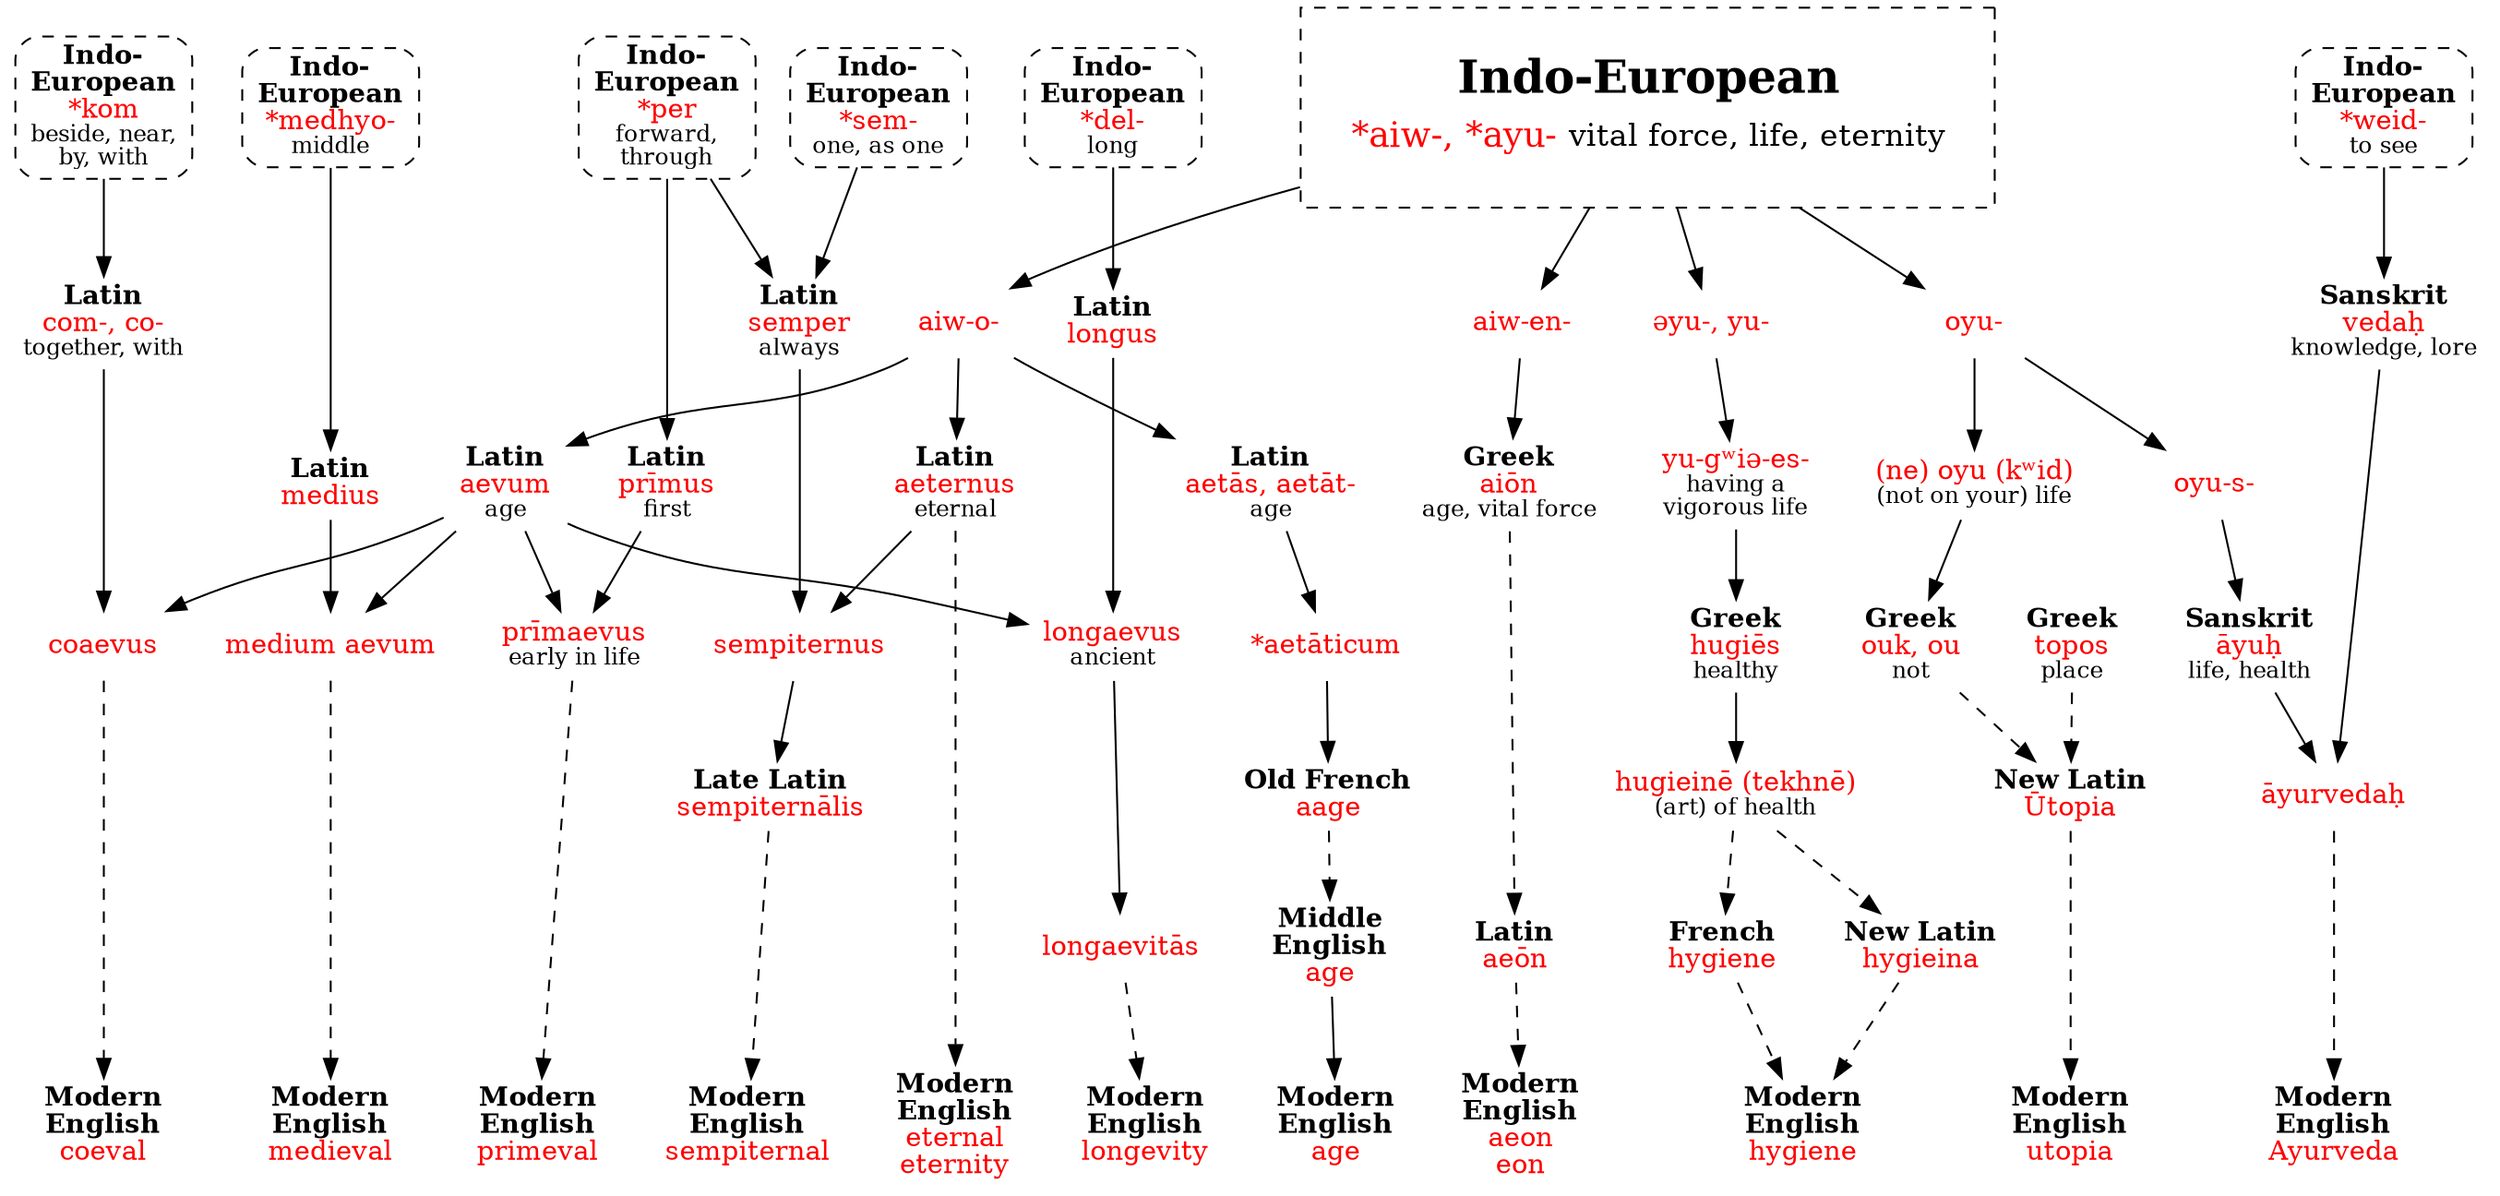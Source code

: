 strict digraph {
/* sources: AHD */
node [shape=none]

aiwIE [label=<<table border="0"><tr><td colspan="2"><font point-size="24"><b>Indo-European</b></font></td></tr><tr><td><font point-size="18" color="red">*aiw-, *ayu-</font></td><td><font point-size="16">vital force, life, eternity</font></td></tr></table>> tooltip="Indo-European \"*aiw-, *ayu-\" vital force, life, eternity" shape=rect style=dashed peripheries=1 margin=.3 URL="aiw-life0.svg"]

// coeval
komIE [label=<<b>Indo-<br/>European</b><br/><font color="red">*kom</font><br/><font point-size="12">beside, near,<br/>by, with</font>> shape=box style="dashed,rounded" URL="kom-with.svg"]
coL [label=<<b>Latin</b><br/><font color="red">com-, co-</font><br/><font point-size="12">together, with</font>>]
aiwoIE [label=<<font color="red">aiw-o-</font>>]
aevumL [label=<<b>Latin</b><br/><font color="red">aevum</font><br/><font point-size="12">age</font>>]
coaevusL [label=<<font color="red">coaevus</font>>]
coeval [label=<<b>Modern<br/>English</b><br/><font color="red">coeval</font>>]
komIE -> coL
aiwIE -> aiwoIE -> aevumL
{ coL aevumL } -> coaevusL
coaevusL -> coeval [style=dashed]

// medieval
medhyoIE [label=<<b>Indo-<br/>European</b><br/><font color="red">*medhyo-</font><br/><font point-size="12">middle</font>> shape=box style="dashed,rounded" URL="medhyo-middle2.svg"]
mediusL [label=<<b>Latin</b><br/><font color="red">medius</font>>]
mediumaevumL [label=<<font color="red">medium aevum</font>>]
medieval [label=<<b>Modern<br/>English</b><br/><font color="red">medieval</font>>]
medhyoIE -> mediusL
{ mediusL aevumL } -> mediumaevumL
mediumaevumL -> medieval [style=dashed]

// primeval
perIE [label=<<b>Indo-<br/>European</b><br/><font color="red">*per</font><br/><font point-size="12">forward,<br/>through</font>> shape=box style="dashed,rounded" URL="per-prai2.svg"]
primusL [label=<<b>Latin</b><br/><font color="red">prīmus</font><br/><font point-size="12">first</font>>]
primaevusL [label=<<font color="red">prīmaevus</font><br/><font point-size="12">early in life</font>>]
primeval [label=<<b>Modern<br/>English</b><br/><font color="red">primeval</font>>]
perIE -> primusL
{ primusL aevumL } -> primaevusL
primaevusL -> primeval [style=dashed]

// longevity
delIE [label=<<b>Indo-<br/>European</b><br/><font color="red">*del-</font><br/><font point-size="12">long</font>> shape=box style="dashed,rounded" URL="del-long.svg"]
longusL [label=<<b>Latin</b><br/><font color="red">longus</font>>]
longaevusL [label=<<font color="red">longaevus</font><br/><font point-size="12">ancient</font>>]
longaevitasL [label=<<font color="red">longaevitās</font>>]
longevity [label=<<b>Modern<br/>English</b><br/><font color="red">longevity</font>>]
delIE -> longusL
{ longusL aevumL } -> longaevusL -> longaevitasL
longaevitasL -> longevity [style=dashed]

// eternal, eternity
aeternusL [label=<<b>Latin</b><br/><font color="red">aeternus</font><br/><font point-size="12">eternal</font>>]
eternal [label=<<b>Modern<br/>English</b><br/><font color="red">eternal<br/>eternity</font>>]
aiwoIE -> aeternusL 
aeternusL -> eternal [style=dashed]

// sempiternal
semIE [label=<<b>Indo-<br/>European</b><br/><font color="red">*sem-</font><br/><font point-size="12">one, as one</font>> shape=box style="dashed,rounded" URL="sem-one1.svg"]
semperL [label=<<b>Latin</b><br/><font color="red">semper</font><br/><font point-size="12">always</font>>]
sempiternusL [label=<<font color="red">sempiternus</font>>]
sempiternalisL [label=<<b>Late Latin</b><br/><font color="red">sempiternālis</font>>]
sempiternal [label=<<b>Modern<br/>English</b><br/><font color="red">sempiternal</font>>]
{ semIE perIE } -> semperL 
{ semperL aeternusL } -> sempiternusL -> sempiternalisL
sempiternalisL -> sempiternal [style=dashed]

// age
aetasL [label=<<b>Latin</b><br/><font color="red">aetās, aetāt-</font><br/><font point-size="12">age</font>>]
aetaticumL [label=<<font color="red">*aetāticum</font>>]
aageOF [label=<<b>Old French</b><br/><font color="red">aage</font>>]
ageME [label=<<b>Middle<br/>English</b><br/><font color="red">age</font>>]
age [label=<<b>Modern<br/>English</b><br/><font color="red">age</font>>]
aiwoIE -> aetasL -> aetaticumL -> aageOF
aageOF -> ageME [style=dashed]
ageME -> age

// eon
aiwenIE [label=<<font color="red">aiw-en-</font>>]
aionGk [label=<<b>Greek</b><br/><font color="red">aiōn</font><br/><font point-size="12">age, vital force</font>>]
aeonL [label=<<b>Latin</b><br/><font color="red">aeōn</font>>]
eon [label=<<b>Modern<br/>English</b><br/><font color="red">aeon<br/>eon</font>>]
aiwIE -> aiwenIE -> aionGk
aionGk -> aeonL -> eon [style=dashed]

// hygiene
yuIE [label=<<font color="red">əyu-, yu-</font>>]
yugwiees [label=<<font color="red">yu-gʷiə-es-</font><br/><font point-size="12">having a<br/>vigorous life</font>>]
hugiesGk [label=<<b>Greek</b><br/><font color="red">hugiēs</font><br/><font point-size="12">healthy</font>>]
hugieineGk [label=<<font color="red">hugieinē (tekhnē)</font><br/><font point-size="12">(art) of health</font>>]
hygieneF [label=<<b>French</b><br/><font color="red">hygiene</font>>]
hygieinaNL [label=<<b>New Latin</b><br/><font color="red">hygieina</font>>]
hygiene [label=<<b>Modern<br/>English</b><br/><font color="red">hygiene</font>>]
aiwIE -> yuIE -> yugwiees -> hugiesGk -> hugieineGk
hugieineGk -> { hygieneF hygieinaNL } -> hygiene [style=dashed]

// utopia
oyuIE [label=<<font color="red">oyu-</font>>]
neoyukwid [label=<<font color="red">(ne) oyu (kʷid)</font><br/><font point-size="12">(not on your) life</font>>]
ouGk [label=<<b>Greek</b><br/><font color="red">ouk, ou</font><br/><font point-size="12">not</font>>]
toposGk [label=<<b>Greek</b><br/><font color="red">topos</font><br/><font point-size="12">place</font>>]
utopiaNL [label=<<b>New Latin</b><br/><font color="red">Ūtopia</font>>]
utopia [label=<<b>Modern<br/>English</b><br/><font color="red">utopia</font>>]
aiwIE -> oyuIE -> neoyukwid -> ouGk
{ ouGk toposGk } -> utopiaNL -> utopia [style=dashed]

// Ayurveda
oyusIE [label=<<font color="red">oyu-s-</font>>]
ayuhSk [label=<<b>Sanskrit</b><br/><font color="red">āyuḥ</font><br/><font point-size="12">life, health</font>>]
weidIE [label=<<b>Indo-<br/>European</b><br/><font color="red">*weid-</font><br/><font point-size="12">to see</font>> shape=box style="dashed,rounded" URL="weid-see1.svg"]
vedahSk [label=<<b>Sanskrit</b><br/><font color="red">vedaḥ</font><br/><font point-size="12">knowledge, lore</font>>]
ayurvedahSk [label=<<font color="red">āyurvedaḥ</font>>]
ayurveda [label=<<b>Modern<br/>English</b><br/><font color="red">Ayurveda</font>>]
oyuIE -> oyusIE -> ayuhSk
weidIE -> vedahSk
{ ayuhSk vedahSk } -> ayurvedahSk
ayurvedahSk -> ayurveda [style=dashed]

{ rank=sink coeval medieval primeval longevity eternal sempiternal age eon hygiene utopia ayurveda }
{ rank=same komIE medhyoIE perIE delIE weidIE aiwIE semIE }
}

